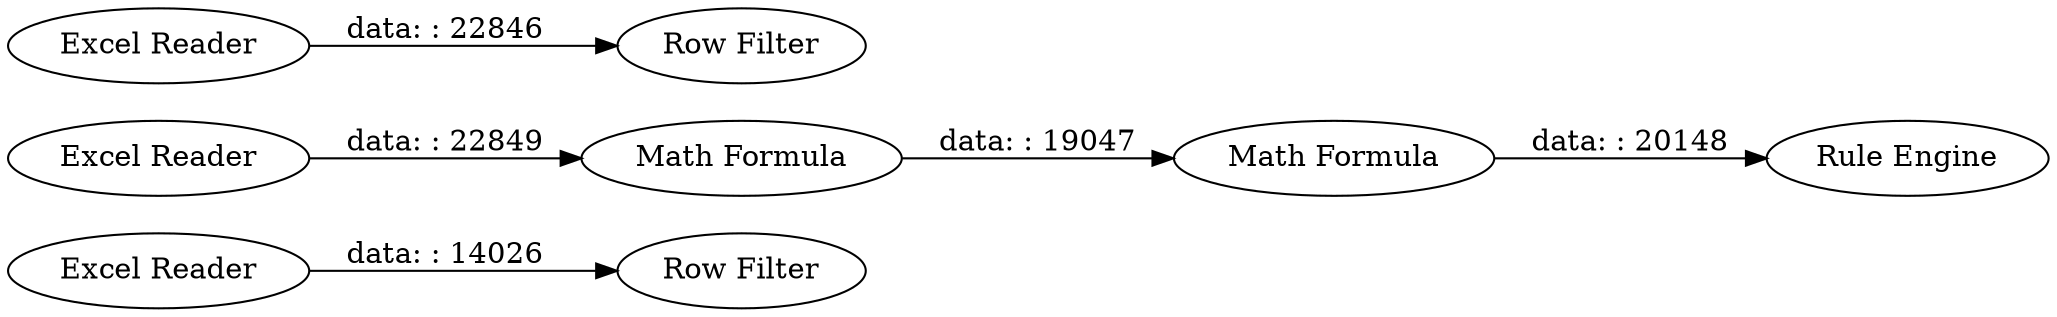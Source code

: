 digraph {
	"-1597450402511267280_2" [label="Excel Reader"]
	"-1597450402511267280_26" [label="Row Filter"]
	"-1597450402511267280_36" [label="Excel Reader"]
	"-1597450402511267280_22" [label="Rule Engine"]
	"-1597450402511267280_35" [label="Math Formula"]
	"-1597450402511267280_28" [label="Row Filter"]
	"-1597450402511267280_1" [label="Excel Reader"]
	"-1597450402511267280_21" [label="Math Formula"]
	"-1597450402511267280_1" -> "-1597450402511267280_28" [label="data: : 22846"]
	"-1597450402511267280_35" -> "-1597450402511267280_21" [label="data: : 19047"]
	"-1597450402511267280_2" -> "-1597450402511267280_26" [label="data: : 14026"]
	"-1597450402511267280_21" -> "-1597450402511267280_22" [label="data: : 20148"]
	"-1597450402511267280_36" -> "-1597450402511267280_35" [label="data: : 22849"]
	rankdir=LR
}
